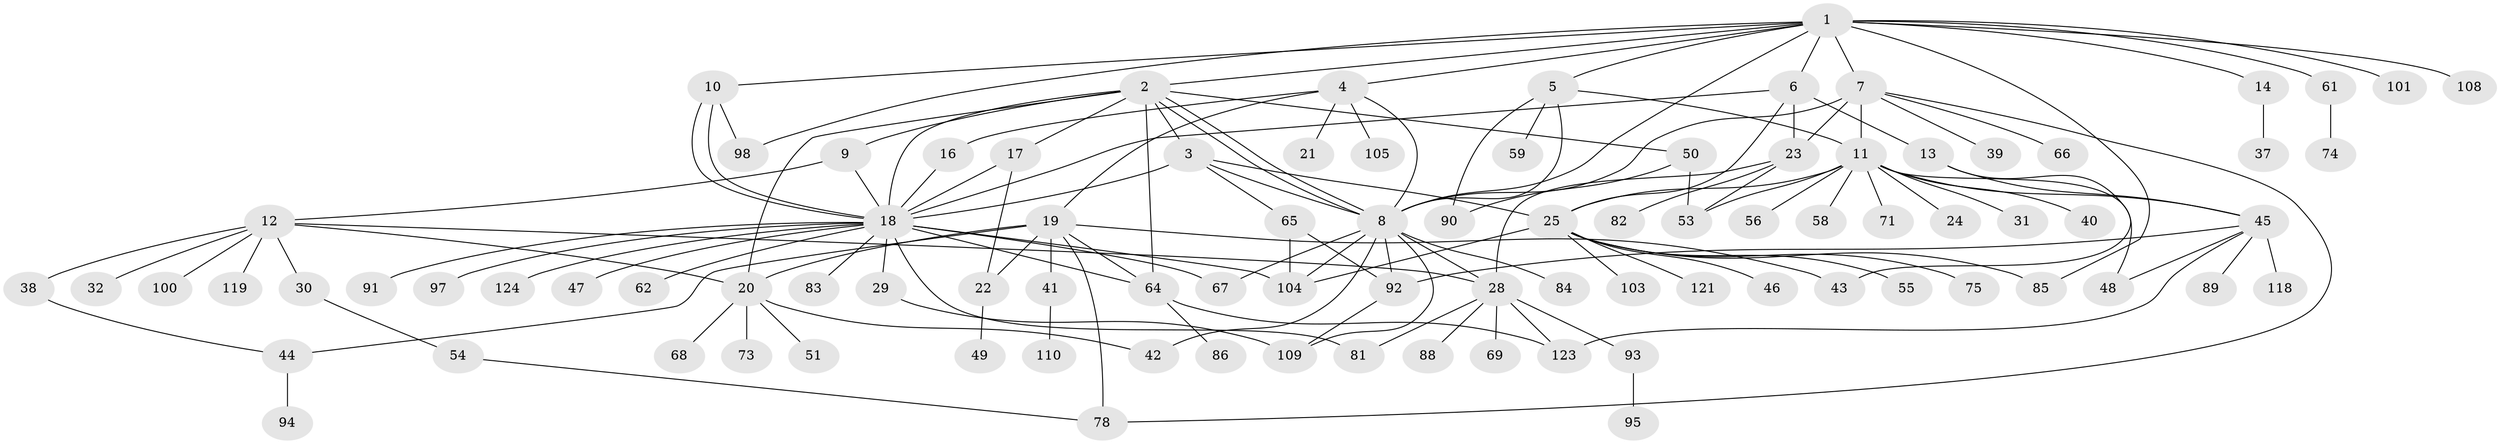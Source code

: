 // Generated by graph-tools (version 1.1) at 2025/23/03/03/25 07:23:55]
// undirected, 92 vertices, 138 edges
graph export_dot {
graph [start="1"]
  node [color=gray90,style=filled];
  1 [super="+96"];
  2 [super="+70"];
  3;
  4;
  5 [super="+36"];
  6 [super="+99"];
  7 [super="+33"];
  8 [super="+15"];
  9;
  10 [super="+111"];
  11 [super="+57"];
  12 [super="+112"];
  13 [super="+102"];
  14 [super="+26"];
  16 [super="+63"];
  17 [super="+27"];
  18 [super="+107"];
  19 [super="+114"];
  20 [super="+35"];
  21;
  22;
  23 [super="+115"];
  24;
  25 [super="+72"];
  28 [super="+34"];
  29 [super="+77"];
  30 [super="+80"];
  31;
  32;
  37;
  38;
  39;
  40;
  41;
  42 [super="+60"];
  43;
  44 [super="+52"];
  45 [super="+122"];
  46;
  47;
  48;
  49;
  50;
  51;
  53 [super="+79"];
  54;
  55;
  56;
  58;
  59;
  61;
  62;
  64 [super="+76"];
  65 [super="+113"];
  66;
  67;
  68;
  69;
  71;
  73;
  74;
  75;
  78 [super="+117"];
  81 [super="+106"];
  82;
  83 [super="+87"];
  84 [super="+116"];
  85 [super="+126"];
  86;
  88;
  89;
  90;
  91;
  92 [super="+127"];
  93;
  94;
  95;
  97 [super="+125"];
  98;
  100;
  101;
  103;
  104 [super="+120"];
  105;
  108;
  109;
  110;
  118;
  119;
  121;
  123;
  124;
  1 -- 2;
  1 -- 4;
  1 -- 5;
  1 -- 6;
  1 -- 7 [weight=2];
  1 -- 8;
  1 -- 10;
  1 -- 14;
  1 -- 61;
  1 -- 85;
  1 -- 98;
  1 -- 101;
  1 -- 108;
  2 -- 3;
  2 -- 8;
  2 -- 8;
  2 -- 9;
  2 -- 17;
  2 -- 18;
  2 -- 20;
  2 -- 50;
  2 -- 64;
  3 -- 8;
  3 -- 18;
  3 -- 25;
  3 -- 65;
  4 -- 16;
  4 -- 19;
  4 -- 21;
  4 -- 105;
  4 -- 8;
  5 -- 8;
  5 -- 90;
  5 -- 59;
  5 -- 11;
  6 -- 13;
  6 -- 18;
  6 -- 23;
  6 -- 25;
  7 -- 8;
  7 -- 11;
  7 -- 23;
  7 -- 39;
  7 -- 66;
  7 -- 78;
  8 -- 42;
  8 -- 67;
  8 -- 104;
  8 -- 109;
  8 -- 92;
  8 -- 84;
  8 -- 28;
  9 -- 12;
  9 -- 18;
  10 -- 18;
  10 -- 18;
  10 -- 98;
  11 -- 24;
  11 -- 25;
  11 -- 31;
  11 -- 40;
  11 -- 45;
  11 -- 48;
  11 -- 53;
  11 -- 56;
  11 -- 58;
  11 -- 71;
  12 -- 28;
  12 -- 30;
  12 -- 32;
  12 -- 38;
  12 -- 100;
  12 -- 20;
  12 -- 119;
  13 -- 43;
  13 -- 45;
  14 -- 37;
  16 -- 18;
  17 -- 22;
  17 -- 18;
  18 -- 29;
  18 -- 47;
  18 -- 62;
  18 -- 64;
  18 -- 67;
  18 -- 81 [weight=2];
  18 -- 83;
  18 -- 91;
  18 -- 97;
  18 -- 104;
  18 -- 124;
  19 -- 22;
  19 -- 41;
  19 -- 44;
  19 -- 64;
  19 -- 43;
  19 -- 20;
  19 -- 78;
  20 -- 51;
  20 -- 68;
  20 -- 73;
  20 -- 42;
  22 -- 49;
  23 -- 28;
  23 -- 82;
  23 -- 53;
  25 -- 46;
  25 -- 55;
  25 -- 75;
  25 -- 103;
  25 -- 104;
  25 -- 121;
  25 -- 85;
  28 -- 69;
  28 -- 88;
  28 -- 123;
  28 -- 81;
  28 -- 93;
  29 -- 109 [weight=2];
  30 -- 54;
  38 -- 44;
  41 -- 110;
  44 -- 94;
  45 -- 48;
  45 -- 89;
  45 -- 118;
  45 -- 123;
  45 -- 92;
  50 -- 53;
  50 -- 90;
  54 -- 78;
  61 -- 74;
  64 -- 86;
  64 -- 123;
  65 -- 104;
  65 -- 92;
  92 -- 109;
  93 -- 95;
}
